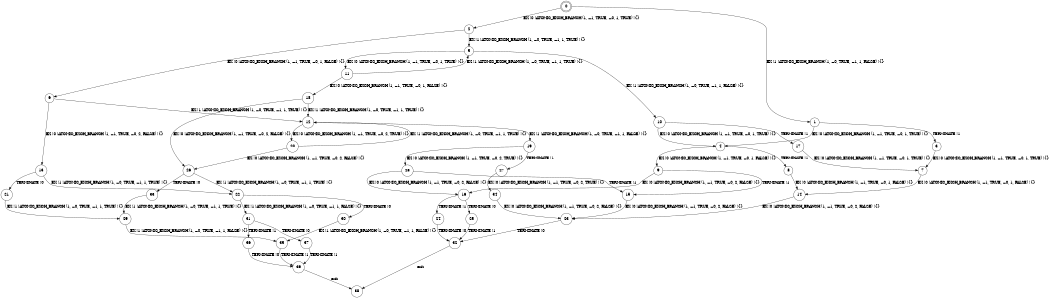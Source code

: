 digraph BCG {
size = "7, 10.5";
center = TRUE;
node [shape = circle];
0 [peripheries = 2];
0 -> 1 [label = "EX !1 !ATOMIC_EXCH_BRANCH (1, +0, TRUE, +1, 1, FALSE) !{}"];
0 -> 2 [label = "EX !0 !ATOMIC_EXCH_BRANCH (1, +1, TRUE, +0, 1, TRUE) !{}"];
1 -> 3 [label = "TERMINATE !1"];
1 -> 4 [label = "EX !0 !ATOMIC_EXCH_BRANCH (1, +1, TRUE, +0, 1, TRUE) !{}"];
2 -> 5 [label = "EX !1 !ATOMIC_EXCH_BRANCH (1, +0, TRUE, +1, 1, TRUE) !{}"];
2 -> 6 [label = "EX !0 !ATOMIC_EXCH_BRANCH (1, +1, TRUE, +0, 1, FALSE) !{}"];
3 -> 7 [label = "EX !0 !ATOMIC_EXCH_BRANCH (1, +1, TRUE, +0, 1, TRUE) !{}"];
4 -> 8 [label = "TERMINATE !1"];
4 -> 9 [label = "EX !0 !ATOMIC_EXCH_BRANCH (1, +1, TRUE, +0, 1, FALSE) !{}"];
5 -> 10 [label = "EX !1 !ATOMIC_EXCH_BRANCH (1, +0, TRUE, +1, 1, FALSE) !{}"];
5 -> 11 [label = "EX !0 !ATOMIC_EXCH_BRANCH (1, +1, TRUE, +0, 1, TRUE) !{}"];
6 -> 12 [label = "EX !1 !ATOMIC_EXCH_BRANCH (1, +0, TRUE, +1, 1, TRUE) !{}"];
6 -> 13 [label = "EX !0 !ATOMIC_EXCH_BRANCH (1, +1, TRUE, +0, 2, FALSE) !{}"];
7 -> 14 [label = "EX !0 !ATOMIC_EXCH_BRANCH (1, +1, TRUE, +0, 1, FALSE) !{}"];
8 -> 14 [label = "EX !0 !ATOMIC_EXCH_BRANCH (1, +1, TRUE, +0, 1, FALSE) !{}"];
9 -> 15 [label = "TERMINATE !1"];
9 -> 16 [label = "EX !0 !ATOMIC_EXCH_BRANCH (1, +1, TRUE, +0, 2, FALSE) !{}"];
10 -> 17 [label = "TERMINATE !1"];
10 -> 4 [label = "EX !0 !ATOMIC_EXCH_BRANCH (1, +1, TRUE, +0, 1, TRUE) !{}"];
11 -> 5 [label = "EX !1 !ATOMIC_EXCH_BRANCH (1, +0, TRUE, +1, 1, TRUE) !{}"];
11 -> 18 [label = "EX !0 !ATOMIC_EXCH_BRANCH (1, +1, TRUE, +0, 1, FALSE) !{}"];
12 -> 19 [label = "EX !1 !ATOMIC_EXCH_BRANCH (1, +0, TRUE, +1, 1, FALSE) !{}"];
12 -> 20 [label = "EX !0 !ATOMIC_EXCH_BRANCH (1, +1, TRUE, +0, 2, TRUE) !{}"];
13 -> 21 [label = "TERMINATE !0"];
13 -> 22 [label = "EX !1 !ATOMIC_EXCH_BRANCH (1, +0, TRUE, +1, 1, TRUE) !{}"];
14 -> 23 [label = "EX !0 !ATOMIC_EXCH_BRANCH (1, +1, TRUE, +0, 2, FALSE) !{}"];
15 -> 23 [label = "EX !0 !ATOMIC_EXCH_BRANCH (1, +1, TRUE, +0, 2, FALSE) !{}"];
16 -> 24 [label = "TERMINATE !1"];
16 -> 25 [label = "TERMINATE !0"];
17 -> 7 [label = "EX !0 !ATOMIC_EXCH_BRANCH (1, +1, TRUE, +0, 1, TRUE) !{}"];
18 -> 12 [label = "EX !1 !ATOMIC_EXCH_BRANCH (1, +0, TRUE, +1, 1, TRUE) !{}"];
18 -> 26 [label = "EX !0 !ATOMIC_EXCH_BRANCH (1, +1, TRUE, +0, 2, FALSE) !{}"];
19 -> 27 [label = "TERMINATE !1"];
19 -> 28 [label = "EX !0 !ATOMIC_EXCH_BRANCH (1, +1, TRUE, +0, 2, TRUE) !{}"];
20 -> 12 [label = "EX !1 !ATOMIC_EXCH_BRANCH (1, +0, TRUE, +1, 1, TRUE) !{}"];
20 -> 26 [label = "EX !0 !ATOMIC_EXCH_BRANCH (1, +1, TRUE, +0, 2, FALSE) !{}"];
21 -> 29 [label = "EX !1 !ATOMIC_EXCH_BRANCH (1, +0, TRUE, +1, 1, TRUE) !{}"];
22 -> 30 [label = "TERMINATE !0"];
22 -> 31 [label = "EX !1 !ATOMIC_EXCH_BRANCH (1, +0, TRUE, +1, 1, FALSE) !{}"];
23 -> 32 [label = "TERMINATE !0"];
24 -> 32 [label = "TERMINATE !0"];
25 -> 32 [label = "TERMINATE !1"];
26 -> 33 [label = "TERMINATE !0"];
26 -> 22 [label = "EX !1 !ATOMIC_EXCH_BRANCH (1, +0, TRUE, +1, 1, TRUE) !{}"];
27 -> 34 [label = "EX !0 !ATOMIC_EXCH_BRANCH (1, +1, TRUE, +0, 2, TRUE) !{}"];
28 -> 15 [label = "TERMINATE !1"];
28 -> 16 [label = "EX !0 !ATOMIC_EXCH_BRANCH (1, +1, TRUE, +0, 2, FALSE) !{}"];
29 -> 35 [label = "EX !1 !ATOMIC_EXCH_BRANCH (1, +0, TRUE, +1, 1, FALSE) !{}"];
30 -> 35 [label = "EX !1 !ATOMIC_EXCH_BRANCH (1, +0, TRUE, +1, 1, FALSE) !{}"];
31 -> 36 [label = "TERMINATE !1"];
31 -> 37 [label = "TERMINATE !0"];
32 -> 38 [label = "exit"];
33 -> 29 [label = "EX !1 !ATOMIC_EXCH_BRANCH (1, +0, TRUE, +1, 1, TRUE) !{}"];
34 -> 23 [label = "EX !0 !ATOMIC_EXCH_BRANCH (1, +1, TRUE, +0, 2, FALSE) !{}"];
35 -> 39 [label = "TERMINATE !1"];
36 -> 39 [label = "TERMINATE !0"];
37 -> 39 [label = "TERMINATE !1"];
39 -> 38 [label = "exit"];
}
